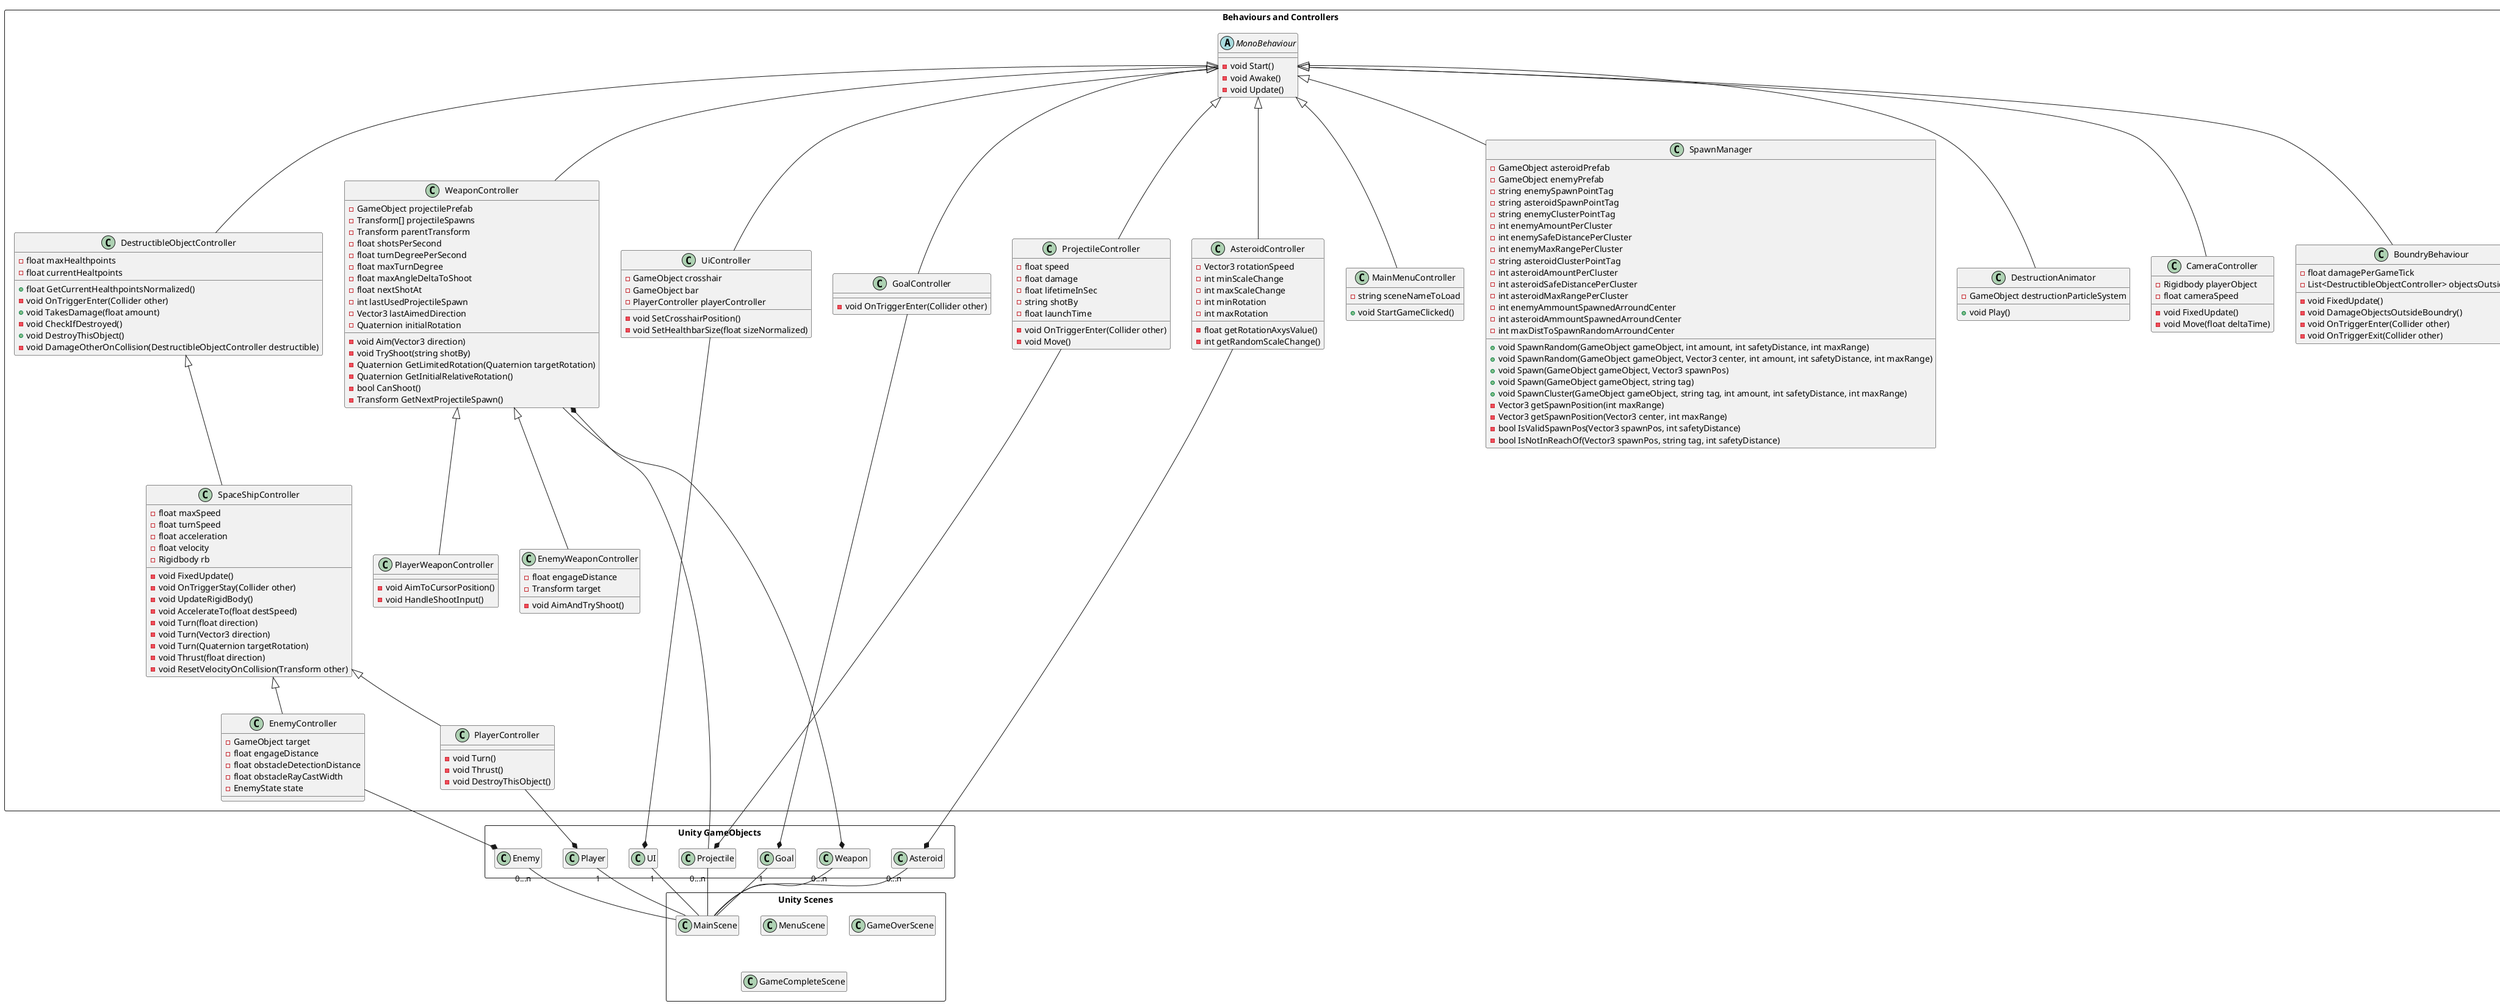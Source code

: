 @startuml
package "Unity Scenes" <<Rectangle>>{
    hide members
    Class MainScene
    Class MenuScene
    Class GameOverScene
    Class GameCompleteScene
    }

package "Unity GameObjects" <<Rectangle>> {
    hide members
    Class Weapon
    Class Player
    Class Enemy
    Class Projectile
    Class Asteroid
    Class Goal
    Class UI
}

package "Behaviours and Controllers" <<Rectangle>> {
    abstract Class MonoBehaviour{
    - void Start()
    - void Awake()
    - void Update()
    }
    Class DestructibleObjectController{
        - float maxHealthpoints
        - float currentHealtpoints
        + float GetCurrentHealthpointsNormalized()
        - void OnTriggerEnter(Collider other)
        + void TakesDamage(float amount)
        - void CheckIfDestroyed()
        + void DestroyThisObject()
        - void DamageOtherOnCollision(DestructibleObjectController destructible)
    }
    Class SpaceShipController{
        - float maxSpeed
        - float turnSpeed
        - float acceleration
        - float velocity
        - Rigidbody rb
        - void FixedUpdate()
        - void OnTriggerStay(Collider other)
        - void UpdateRigidBody()
        - void AccelerateTo(float destSpeed)
        - void Turn(float direction)
        - void Turn(Vector3 direction)
        - void Turn(Quaternion targetRotation)
        - void Thrust(float direction)
        -void ResetVelocityOnCollision(Transform other)
    }
    Class PlayerController{
        - void Turn()
        - void Thrust()
        - void DestroyThisObject()
    }
    Class EnemyController{
        - GameObject target
        - float engageDistance
        - float obstacleDetectionDistance
        - float obstacleRayCastWidth
        - EnemyState state
    }
    Class WeaponController{
        - GameObject projectilePrefab
        - Transform[] projectileSpawns
        - Transform parentTransform
        - float shotsPerSecond
        - float turnDegreePerSecond
        - float maxTurnDegree
        - float maxAngleDeltaToShoot
        - float nextShotAt
        - int lastUsedProjectileSpawn
        - Vector3 lastAimedDirection
        - Quaternion initialRotation
        - void Aim(Vector3 direction)
        - void TryShoot(string shotBy)
        - Quaternion GetLimitedRotation(Quaternion targetRotation)
        - Quaternion GetInitialRelativeRotation()
        - bool CanShoot()
        - Transform GetNextProjectileSpawn()
    }
    Class EnemyWeaponController{
        - float engageDistance
        - Transform target
        - void AimAndTryShoot()
    }
    Class PlayerWeaponController{
        - void AimToCursorPosition()
        - void HandleShootInput()
    }
    Class ProjectileController{
        - float speed
        - float damage
        - float lifetimeInSec
        - string shotBy
        - float launchTime
        - void OnTriggerEnter(Collider other)
        - void Move()
    }
    Class GoalController{
        - void OnTriggerEnter(Collider other)
    }
    Class UiController{
        -GameObject crosshair
        -GameObject bar
        -PlayerController playerController
        -void SetCrosshairPosition()
        -void SetHealthbarSize(float sizeNormalized)
    }
    Class MainMenuController{
        - string sceneNameToLoad
        + void StartGameClicked()
    }
    Class SpawnManager{
        - GameObject asteroidPrefab
        - GameObject enemyPrefab
        - string enemySpawnPointTag
        - string asteroidSpawnPointTag
        - string enemyClusterPointTag
        - int enemyAmountPerCluster
        - int enemySafeDistancePerCluster
        - int enemyMaxRangePerCluster
        - string asteroidClusterPointTag
        - int asteroidAmountPerCluster
        - int asteroidSafeDistancePerCluster
        - int asteroidMaxRangePerCluster
        - int enemyAmmountSpawnedArroundCenter
        - int asteroidAmmountSpawnedArroundCenter
        - int maxDistToSpawnRandomArroundCenter
        + void SpawnRandom(GameObject gameObject, int amount, int safetyDistance, int maxRange)
        + void SpawnRandom(GameObject gameObject, Vector3 center, int amount, int safetyDistance, int maxRange)
        + void Spawn(GameObject gameObject, Vector3 spawnPos)
        + void Spawn(GameObject gameObject, string tag)
        + void SpawnCluster(GameObject gameObject, string tag, int amount, int safetyDistance, int maxRange)
        - Vector3 getSpawnPosition(int maxRange)
        - Vector3 getSpawnPosition(Vector3 center, int maxRange)
        - bool IsValidSpawnPos(Vector3 spawnPos, int safetyDistance)
        - bool IsNotInReachOf(Vector3 spawnPos, string tag, int safetyDistance)
    }
    Class DestructionAnimator{
        - GameObject destructionParticleSystem
        + void Play()
    }
    Class CameraController{
        - Rigidbody playerObject
        - float cameraSpeed
        - void FixedUpdate()
        - void Move(float deltaTime)
    }
    Class AsteroidController{
        - Vector3 rotationSpeed
        - int minScaleChange
        - int maxScaleChange
        - int minRotation
        - int maxRotation
        - float getRotationAxysValue()
        - int getRandomScaleChange()
    }
    Class BoundryBehaviour{
        - float damagePerGameTick
        - List<DestructibleObjectController> objectsOutsideBoundry
        - void FixedUpdate()
        - void DamageObjectsOutsideBoundry()
        - void OnTriggerEnter(Collider other)
        - void OnTriggerExit(Collider other)
    }
}

package "State" <<Rectangle>> {
    Class EnemyState {
        - GameObject enemy
        - float engageDistance
        + EnemyState(GameObject Enemy, float engageDistance)
        + EnemyState Action(GameObject target)
    }
    Class EnemyIdleState{
        - float turnDirection
        - float nextDirectionUpdateAt
        - void SetRandomDirection()
        - void SetTurnDirection(Transform enemyTransform, EnemyController enemyController)
    }
    Class EnemyEngageState{
        - float nextDirectionUpdateAt
        - Vector3 currentDirection
        - Vector3 GetDirection(Vector3 targetPosition)
    }
}

PlayerController -up-|> SpaceShipController
EnemyController -up-|> SpaceShipController
SpaceShipController -up-|> DestructibleObjectController
GoalController -up-|> MonoBehaviour
WeaponController -up-|> MonoBehaviour
EnemyWeaponController -up-|> WeaponController
PlayerWeaponController -up-|> WeaponController
ProjectileController -up-|> MonoBehaviour
UiController -up-|> MonoBehaviour
DestructibleObjectController -up-|> MonoBehaviour
MainMenuController -up-|> MonoBehaviour
DestructionAnimator -up-|> MonoBehaviour
SpawnManager -up-|> MonoBehaviour
CameraController -up-|> MonoBehaviour
AsteroidController -up-|> MonoBehaviour
BoundryBehaviour -up-|> MonoBehaviour
EnemyIdleState -up-|> EnemyState
EnemyEngageState -up-|> EnemyState

Asteroid *-up- AsteroidController
Player *-up- PlayerController
Enemy *-up- EnemyController
Weapon *-up- WeaponController
Projectile *-up- ProjectileController
WeaponController *-up- Projectile
Goal *-up- GoalController
UI *-up- UiController

MainScene -up- "1" Player
MainScene -up- "0...n" Enemy
MainScene -up- "0...n" Weapon
MainScene -up- "0...n" Projectile
MainScene -up- "0...n" Asteroid
MainScene -up- "1" Goal
MainScene -up- "1" UI

@enduml